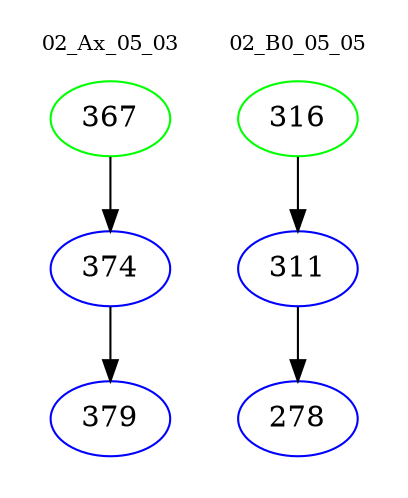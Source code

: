 digraph{
subgraph cluster_0 {
color = white
label = "02_Ax_05_03";
fontsize=10;
T0_367 [label="367", color="green"]
T0_367 -> T0_374 [color="black"]
T0_374 [label="374", color="blue"]
T0_374 -> T0_379 [color="black"]
T0_379 [label="379", color="blue"]
}
subgraph cluster_1 {
color = white
label = "02_B0_05_05";
fontsize=10;
T1_316 [label="316", color="green"]
T1_316 -> T1_311 [color="black"]
T1_311 [label="311", color="blue"]
T1_311 -> T1_278 [color="black"]
T1_278 [label="278", color="blue"]
}
}
